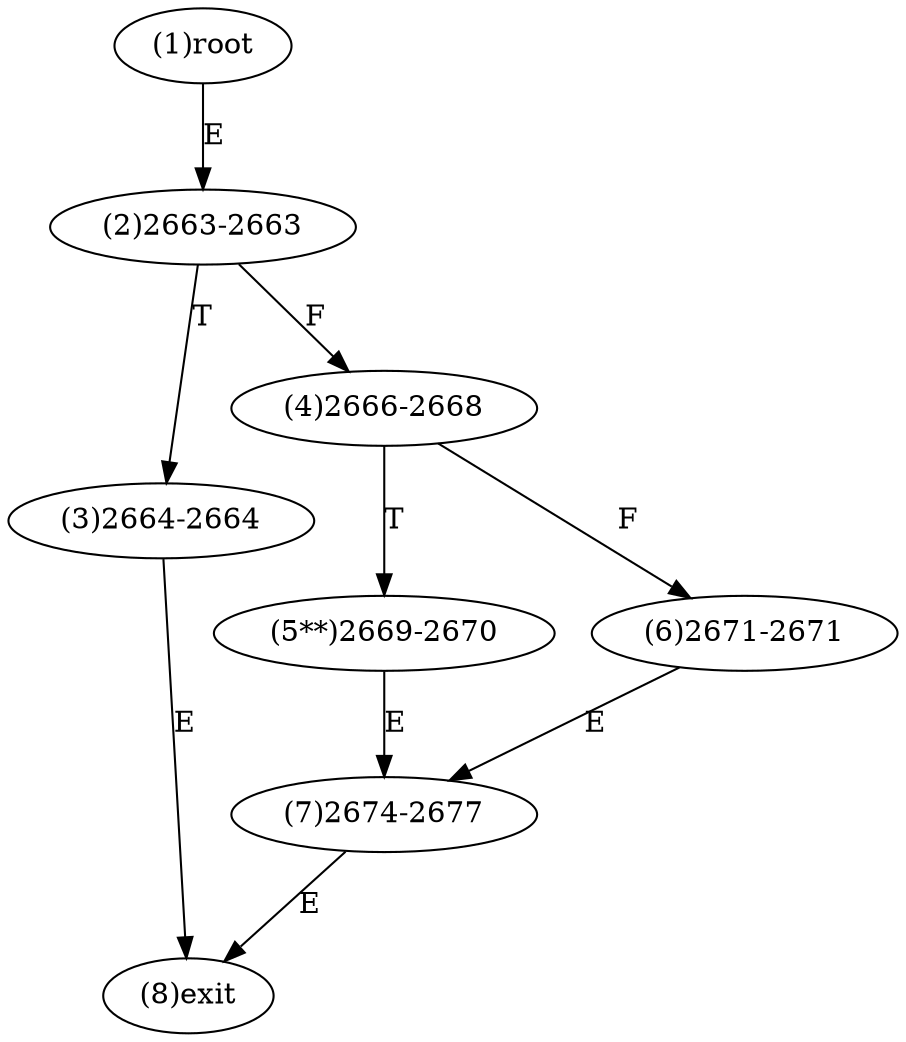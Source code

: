 digraph "" { 
1[ label="(1)root"];
2[ label="(2)2663-2663"];
3[ label="(3)2664-2664"];
4[ label="(4)2666-2668"];
5[ label="(5**)2669-2670"];
6[ label="(6)2671-2671"];
7[ label="(7)2674-2677"];
8[ label="(8)exit"];
1->2[ label="E"];
2->4[ label="F"];
2->3[ label="T"];
3->8[ label="E"];
4->6[ label="F"];
4->5[ label="T"];
5->7[ label="E"];
6->7[ label="E"];
7->8[ label="E"];
}